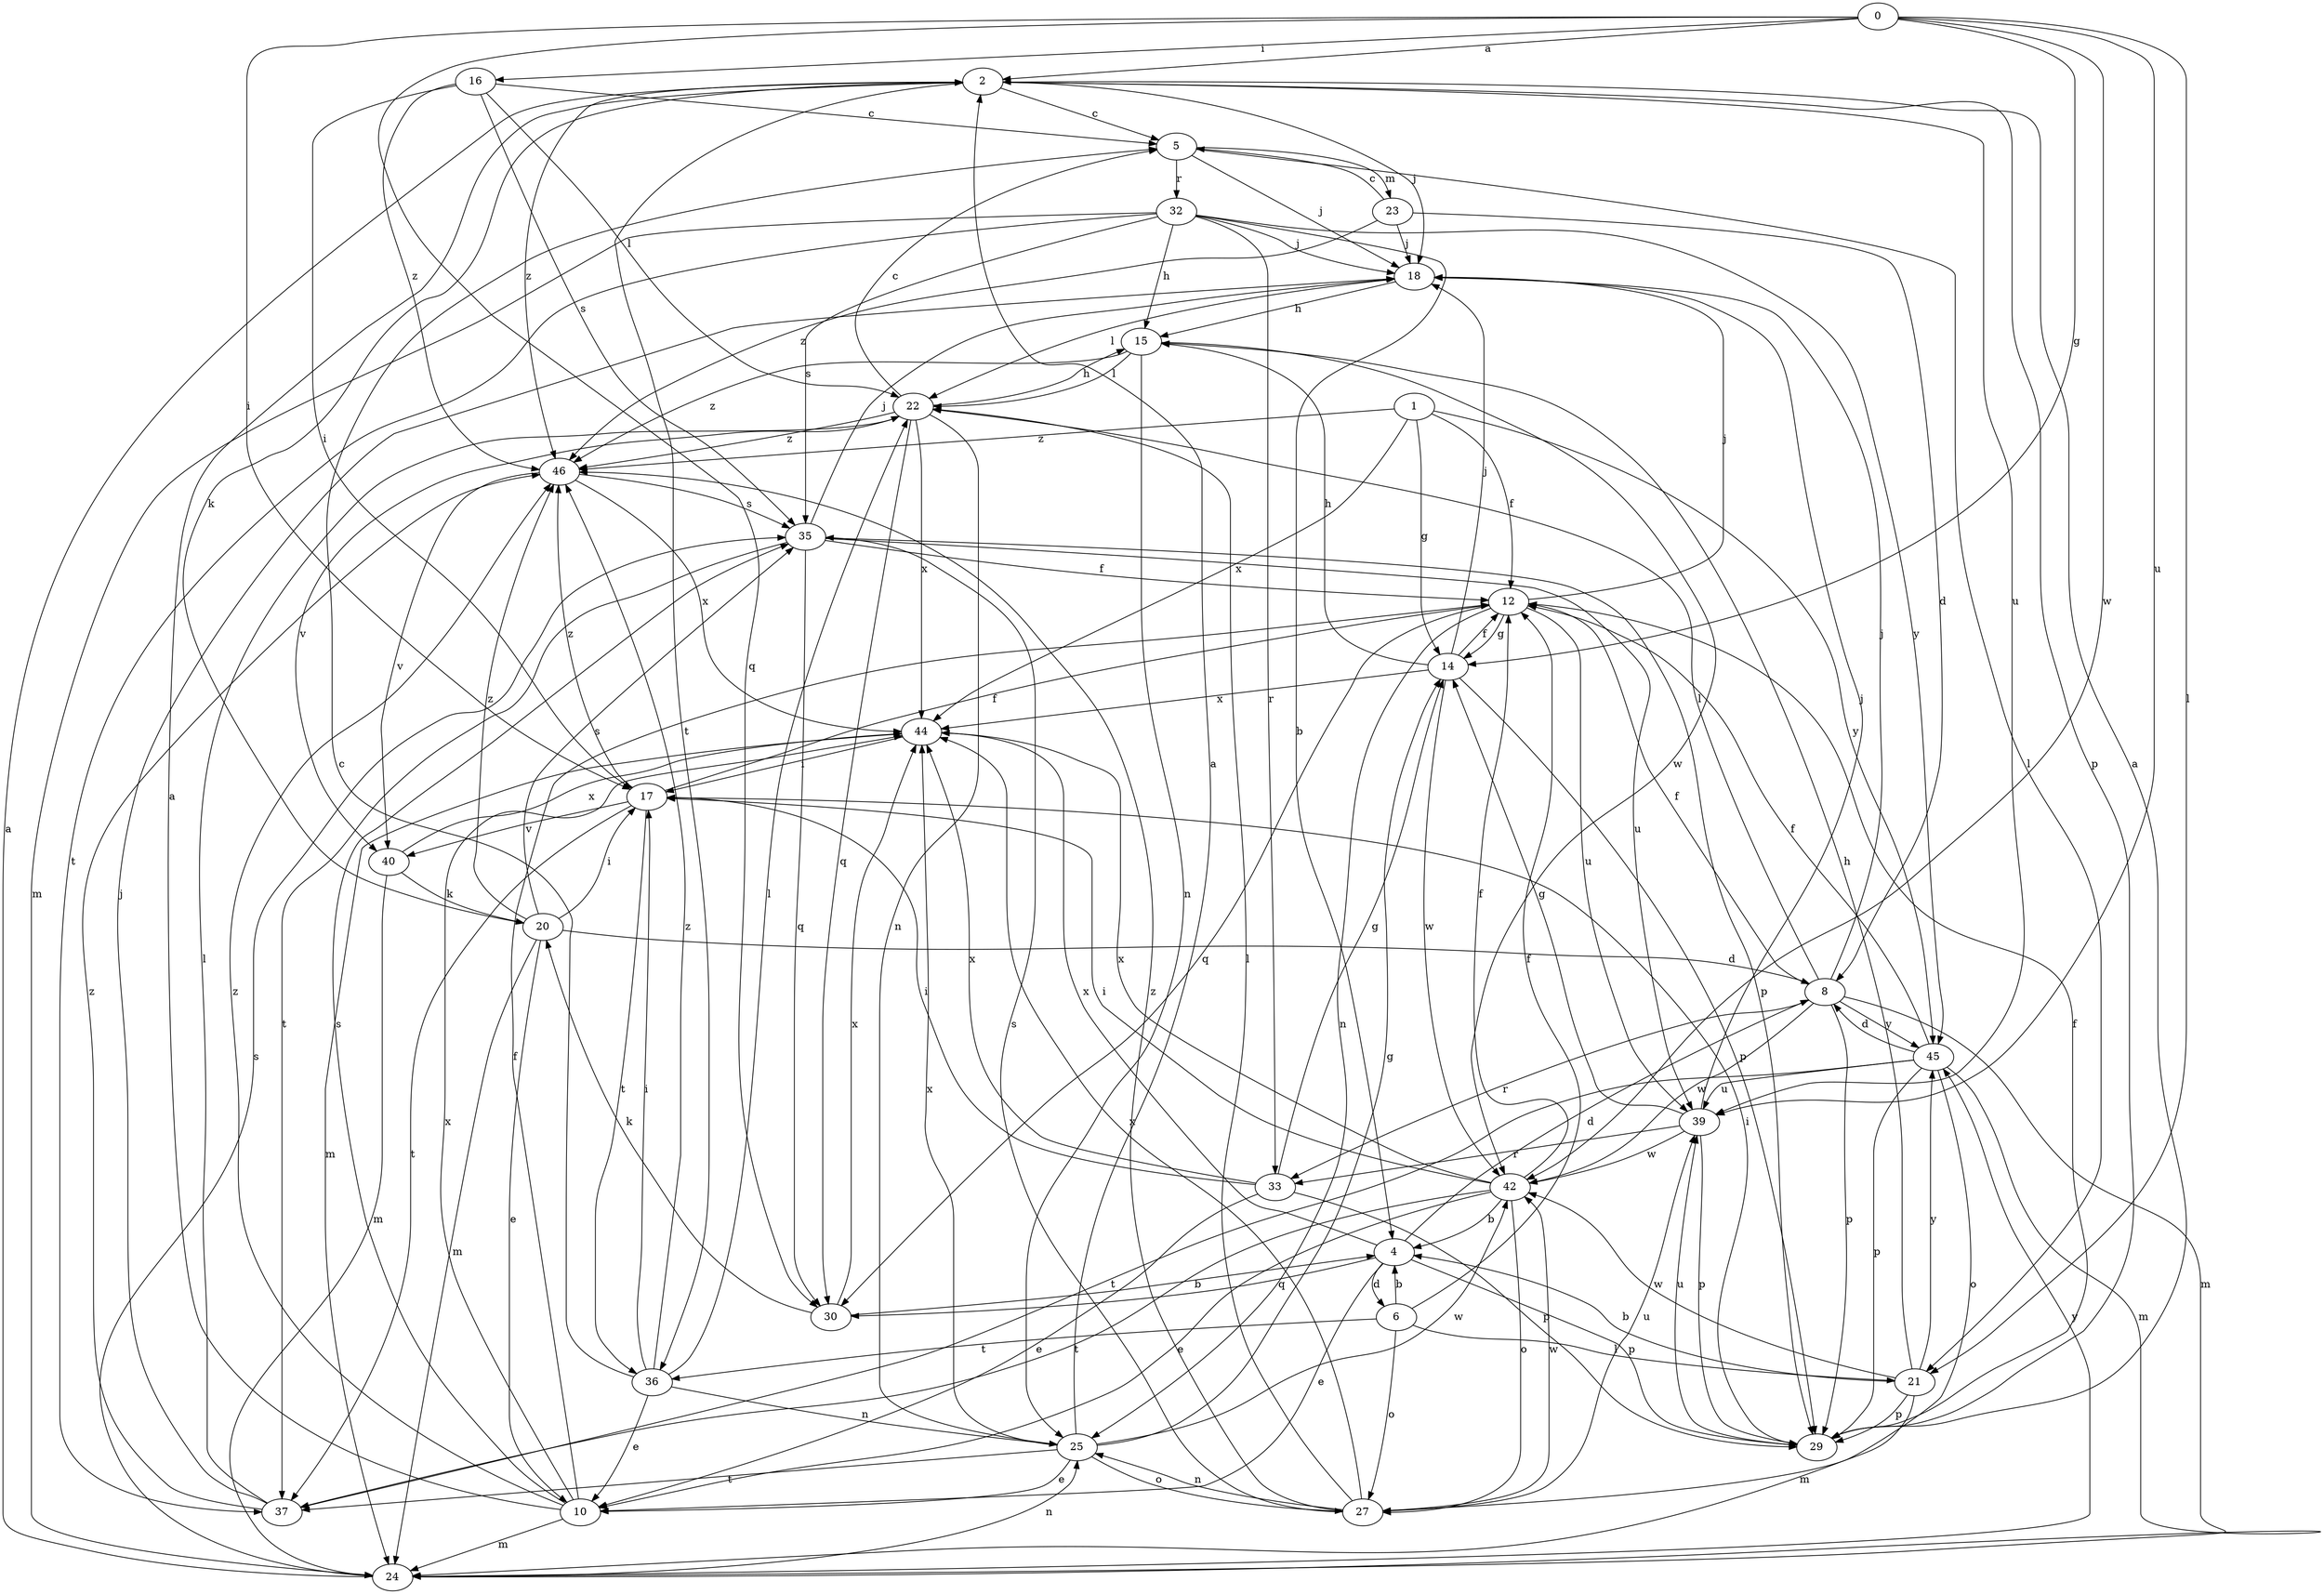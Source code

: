 strict digraph  {
0;
1;
2;
4;
5;
6;
8;
10;
12;
14;
15;
16;
17;
18;
20;
21;
22;
23;
24;
25;
27;
29;
30;
32;
33;
35;
36;
37;
39;
40;
42;
44;
45;
46;
0 -> 2  [label=a];
0 -> 14  [label=g];
0 -> 16  [label=i];
0 -> 17  [label=i];
0 -> 21  [label=l];
0 -> 30  [label=q];
0 -> 39  [label=u];
0 -> 42  [label=w];
1 -> 12  [label=f];
1 -> 14  [label=g];
1 -> 44  [label=x];
1 -> 45  [label=y];
1 -> 46  [label=z];
2 -> 5  [label=c];
2 -> 18  [label=j];
2 -> 20  [label=k];
2 -> 29  [label=p];
2 -> 36  [label=t];
2 -> 39  [label=u];
2 -> 46  [label=z];
4 -> 6  [label=d];
4 -> 8  [label=d];
4 -> 10  [label=e];
4 -> 29  [label=p];
4 -> 30  [label=q];
4 -> 44  [label=x];
5 -> 18  [label=j];
5 -> 21  [label=l];
5 -> 23  [label=m];
5 -> 32  [label=r];
6 -> 4  [label=b];
6 -> 12  [label=f];
6 -> 21  [label=l];
6 -> 27  [label=o];
6 -> 36  [label=t];
8 -> 12  [label=f];
8 -> 18  [label=j];
8 -> 22  [label=l];
8 -> 24  [label=m];
8 -> 29  [label=p];
8 -> 33  [label=r];
8 -> 42  [label=w];
8 -> 45  [label=y];
10 -> 2  [label=a];
10 -> 12  [label=f];
10 -> 24  [label=m];
10 -> 35  [label=s];
10 -> 44  [label=x];
10 -> 46  [label=z];
12 -> 14  [label=g];
12 -> 18  [label=j];
12 -> 25  [label=n];
12 -> 30  [label=q];
12 -> 39  [label=u];
14 -> 12  [label=f];
14 -> 15  [label=h];
14 -> 18  [label=j];
14 -> 29  [label=p];
14 -> 42  [label=w];
14 -> 44  [label=x];
15 -> 22  [label=l];
15 -> 25  [label=n];
15 -> 42  [label=w];
15 -> 46  [label=z];
16 -> 5  [label=c];
16 -> 17  [label=i];
16 -> 22  [label=l];
16 -> 35  [label=s];
16 -> 46  [label=z];
17 -> 12  [label=f];
17 -> 36  [label=t];
17 -> 37  [label=t];
17 -> 40  [label=v];
17 -> 46  [label=z];
18 -> 15  [label=h];
18 -> 22  [label=l];
20 -> 8  [label=d];
20 -> 10  [label=e];
20 -> 17  [label=i];
20 -> 24  [label=m];
20 -> 35  [label=s];
20 -> 46  [label=z];
21 -> 4  [label=b];
21 -> 15  [label=h];
21 -> 24  [label=m];
21 -> 29  [label=p];
21 -> 42  [label=w];
21 -> 45  [label=y];
22 -> 5  [label=c];
22 -> 15  [label=h];
22 -> 25  [label=n];
22 -> 30  [label=q];
22 -> 40  [label=v];
22 -> 44  [label=x];
22 -> 46  [label=z];
23 -> 5  [label=c];
23 -> 8  [label=d];
23 -> 18  [label=j];
23 -> 46  [label=z];
24 -> 2  [label=a];
24 -> 25  [label=n];
24 -> 35  [label=s];
24 -> 45  [label=y];
25 -> 2  [label=a];
25 -> 10  [label=e];
25 -> 14  [label=g];
25 -> 27  [label=o];
25 -> 37  [label=t];
25 -> 42  [label=w];
25 -> 44  [label=x];
27 -> 22  [label=l];
27 -> 25  [label=n];
27 -> 35  [label=s];
27 -> 39  [label=u];
27 -> 42  [label=w];
27 -> 44  [label=x];
27 -> 46  [label=z];
29 -> 2  [label=a];
29 -> 12  [label=f];
29 -> 17  [label=i];
29 -> 39  [label=u];
30 -> 4  [label=b];
30 -> 20  [label=k];
30 -> 44  [label=x];
32 -> 4  [label=b];
32 -> 15  [label=h];
32 -> 18  [label=j];
32 -> 24  [label=m];
32 -> 33  [label=r];
32 -> 35  [label=s];
32 -> 37  [label=t];
32 -> 45  [label=y];
33 -> 10  [label=e];
33 -> 14  [label=g];
33 -> 17  [label=i];
33 -> 29  [label=p];
33 -> 44  [label=x];
35 -> 12  [label=f];
35 -> 18  [label=j];
35 -> 29  [label=p];
35 -> 30  [label=q];
35 -> 37  [label=t];
35 -> 39  [label=u];
36 -> 5  [label=c];
36 -> 10  [label=e];
36 -> 17  [label=i];
36 -> 22  [label=l];
36 -> 25  [label=n];
36 -> 46  [label=z];
37 -> 18  [label=j];
37 -> 22  [label=l];
37 -> 46  [label=z];
39 -> 14  [label=g];
39 -> 18  [label=j];
39 -> 29  [label=p];
39 -> 33  [label=r];
39 -> 42  [label=w];
40 -> 20  [label=k];
40 -> 24  [label=m];
40 -> 44  [label=x];
42 -> 4  [label=b];
42 -> 10  [label=e];
42 -> 12  [label=f];
42 -> 17  [label=i];
42 -> 27  [label=o];
42 -> 37  [label=t];
42 -> 44  [label=x];
44 -> 17  [label=i];
44 -> 24  [label=m];
45 -> 8  [label=d];
45 -> 12  [label=f];
45 -> 24  [label=m];
45 -> 27  [label=o];
45 -> 29  [label=p];
45 -> 37  [label=t];
45 -> 39  [label=u];
46 -> 35  [label=s];
46 -> 40  [label=v];
46 -> 44  [label=x];
}
